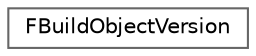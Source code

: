 digraph "Graphical Class Hierarchy"
{
 // INTERACTIVE_SVG=YES
 // LATEX_PDF_SIZE
  bgcolor="transparent";
  edge [fontname=Helvetica,fontsize=10,labelfontname=Helvetica,labelfontsize=10];
  node [fontname=Helvetica,fontsize=10,shape=box,height=0.2,width=0.4];
  rankdir="LR";
  Node0 [id="Node000000",label="FBuildObjectVersion",height=0.2,width=0.4,color="grey40", fillcolor="white", style="filled",URL="$d7/dd3/structFBuildObjectVersion.html",tooltip=" "];
}
